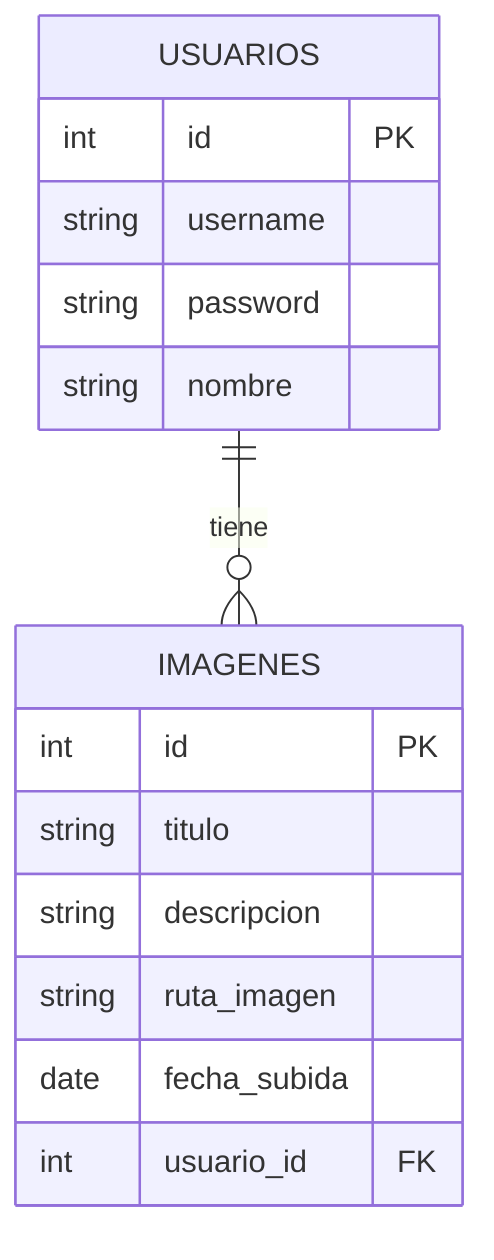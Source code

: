 erDiagram

USUARIOS ||--o{ IMAGENES : tiene

USUARIOS {
    int id PK
    string username
    string password
    string nombre
}

IMAGENES {
    int id PK
    string titulo
    string descripcion
    string ruta_imagen
    date fecha_subida
    int usuario_id FK
}
